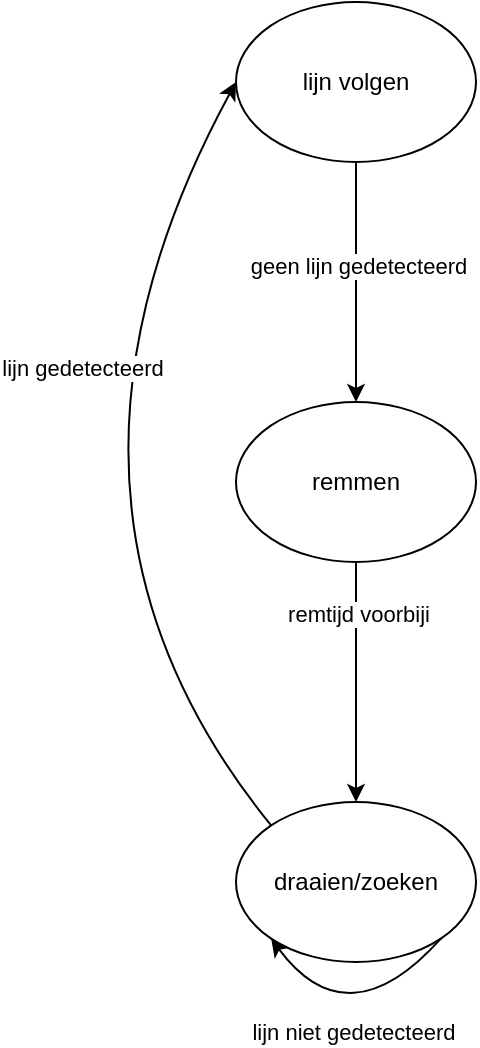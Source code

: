 <mxfile version="17.4.1"><diagram id="QFV_f5NfQMd4tuMkZGpz" name="Page-1"><mxGraphModel dx="830" dy="702" grid="1" gridSize="10" guides="1" tooltips="1" connect="1" arrows="1" fold="1" page="1" pageScale="1" pageWidth="827" pageHeight="1169" math="0" shadow="0"><root><mxCell id="0"/><mxCell id="1" parent="0"/><mxCell id="WwH_gBHygjarBhiev9ZV-1" value="lijn volgen" style="ellipse;whiteSpace=wrap;html=1;" parent="1" vertex="1"><mxGeometry x="354" y="120" width="120" height="80" as="geometry"/></mxCell><mxCell id="WwH_gBHygjarBhiev9ZV-2" value="remmen" style="ellipse;whiteSpace=wrap;html=1;" parent="1" vertex="1"><mxGeometry x="354" y="320" width="120" height="80" as="geometry"/></mxCell><mxCell id="WwH_gBHygjarBhiev9ZV-3" value="draaien/zoeken" style="ellipse;whiteSpace=wrap;html=1;" parent="1" vertex="1"><mxGeometry x="354" y="520" width="120" height="80" as="geometry"/></mxCell><mxCell id="WwH_gBHygjarBhiev9ZV-4" value="" style="endArrow=classic;html=1;rounded=0;entryX=0.5;entryY=0;entryDx=0;entryDy=0;exitX=0.5;exitY=1;exitDx=0;exitDy=0;" parent="1" source="WwH_gBHygjarBhiev9ZV-1" target="WwH_gBHygjarBhiev9ZV-2" edge="1"><mxGeometry width="50" height="50" relative="1" as="geometry"><mxPoint x="480" y="160" as="sourcePoint"/><mxPoint x="520" y="150" as="targetPoint"/></mxGeometry></mxCell><mxCell id="WwH_gBHygjarBhiev9ZV-5" value="geen lijn gedetecteerd" style="edgeLabel;html=1;align=center;verticalAlign=middle;resizable=0;points=[];" parent="WwH_gBHygjarBhiev9ZV-4" vertex="1" connectable="0"><mxGeometry x="-0.13" y="1" relative="1" as="geometry"><mxPoint as="offset"/></mxGeometry></mxCell><mxCell id="WwH_gBHygjarBhiev9ZV-6" value="" style="endArrow=classic;html=1;rounded=0;entryX=0.5;entryY=0;entryDx=0;entryDy=0;exitX=0.5;exitY=1;exitDx=0;exitDy=0;" parent="1" source="WwH_gBHygjarBhiev9ZV-2" target="WwH_gBHygjarBhiev9ZV-3" edge="1"><mxGeometry width="50" height="50" relative="1" as="geometry"><mxPoint x="480" y="370" as="sourcePoint"/><mxPoint x="570" y="390" as="targetPoint"/></mxGeometry></mxCell><mxCell id="WwH_gBHygjarBhiev9ZV-7" value="remtijd voorbiji" style="edgeLabel;html=1;align=center;verticalAlign=middle;resizable=0;points=[];" parent="WwH_gBHygjarBhiev9ZV-6" vertex="1" connectable="0"><mxGeometry x="-0.093" y="2" relative="1" as="geometry"><mxPoint x="-1" y="-29" as="offset"/></mxGeometry></mxCell><mxCell id="WwH_gBHygjarBhiev9ZV-8" value="" style="endArrow=classic;html=1;exitX=1;exitY=1;exitDx=0;exitDy=0;entryX=0;entryY=1;entryDx=0;entryDy=0;curved=1;" parent="1" source="WwH_gBHygjarBhiev9ZV-3" target="WwH_gBHygjarBhiev9ZV-3" edge="1"><mxGeometry width="50" height="50" relative="1" as="geometry"><mxPoint x="390" y="390" as="sourcePoint"/><mxPoint x="440" y="340" as="targetPoint"/><Array as="points"><mxPoint x="410" y="640"/></Array></mxGeometry></mxCell><mxCell id="WwH_gBHygjarBhiev9ZV-9" value="lijn niet gedetecteerd&amp;nbsp;" style="edgeLabel;html=1;align=center;verticalAlign=middle;resizable=0;points=[];" parent="WwH_gBHygjarBhiev9ZV-8" vertex="1" connectable="0"><mxGeometry x="-0.05" y="-1" relative="1" as="geometry"><mxPoint as="offset"/></mxGeometry></mxCell><mxCell id="WwH_gBHygjarBhiev9ZV-10" value="" style="endArrow=classic;html=1;exitX=0;exitY=0;exitDx=0;exitDy=0;entryX=0;entryY=0.5;entryDx=0;entryDy=0;curved=1;" parent="1" source="WwH_gBHygjarBhiev9ZV-3" target="WwH_gBHygjarBhiev9ZV-1" edge="1"><mxGeometry width="50" height="50" relative="1" as="geometry"><mxPoint x="390" y="390" as="sourcePoint"/><mxPoint x="440" y="340" as="targetPoint"/><Array as="points"><mxPoint x="240" y="370"/></Array></mxGeometry></mxCell><mxCell id="WwH_gBHygjarBhiev9ZV-11" value="lijn gedetecteerd" style="edgeLabel;html=1;align=center;verticalAlign=middle;resizable=0;points=[];" parent="WwH_gBHygjarBhiev9ZV-10" vertex="1" connectable="0"><mxGeometry x="0.275" relative="1" as="geometry"><mxPoint as="offset"/></mxGeometry></mxCell></root></mxGraphModel></diagram></mxfile>